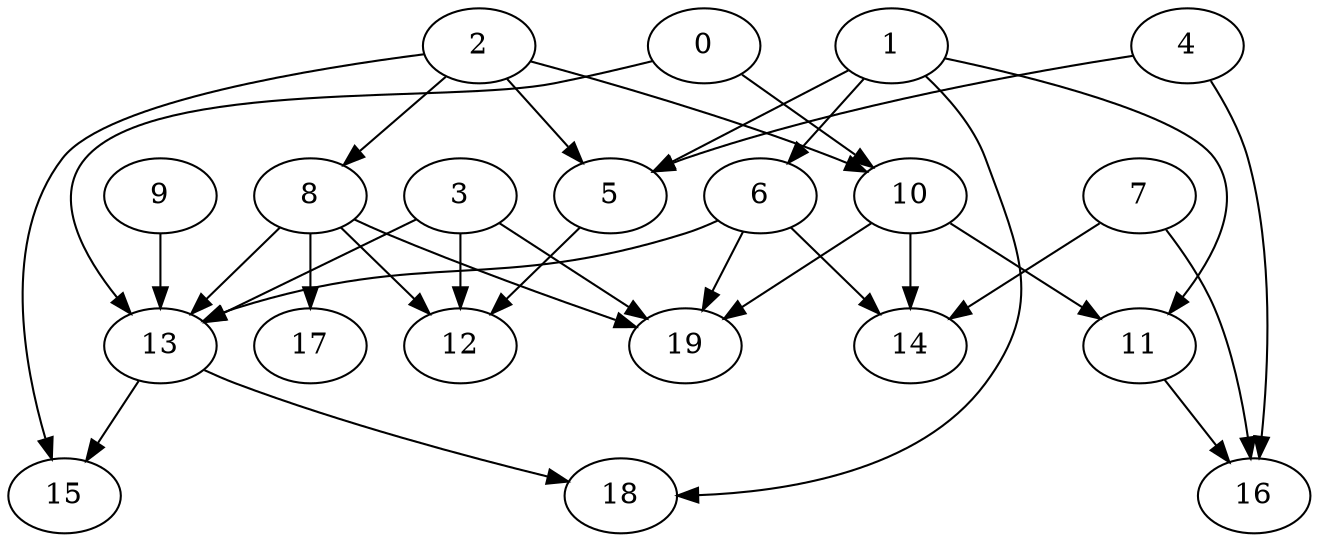 digraph {
    3 -> 13;
    3 -> 19;
    8 -> 12;
    1 -> 6;
    2 -> 5;
    2 -> 8;
    1 -> 18;
    7 -> 16;
    6 -> 14;
    4 -> 5;
    3 -> 12;
    5 -> 12;
    10 -> 11;
    9 -> 13;
    0 -> 10;
    8 -> 17;
    1 -> 5;
    1 -> 11;
    0 -> 13;
    2 -> 10;
    10 -> 14;
    11 -> 16;
    6 -> 13;
    6 -> 19;
    4 -> 16;
    8 -> 13;
    8 -> 19;
    10 -> 19;
    13 -> 18;
    2 -> 15;
    13 -> 15;
    7 -> 14;
}